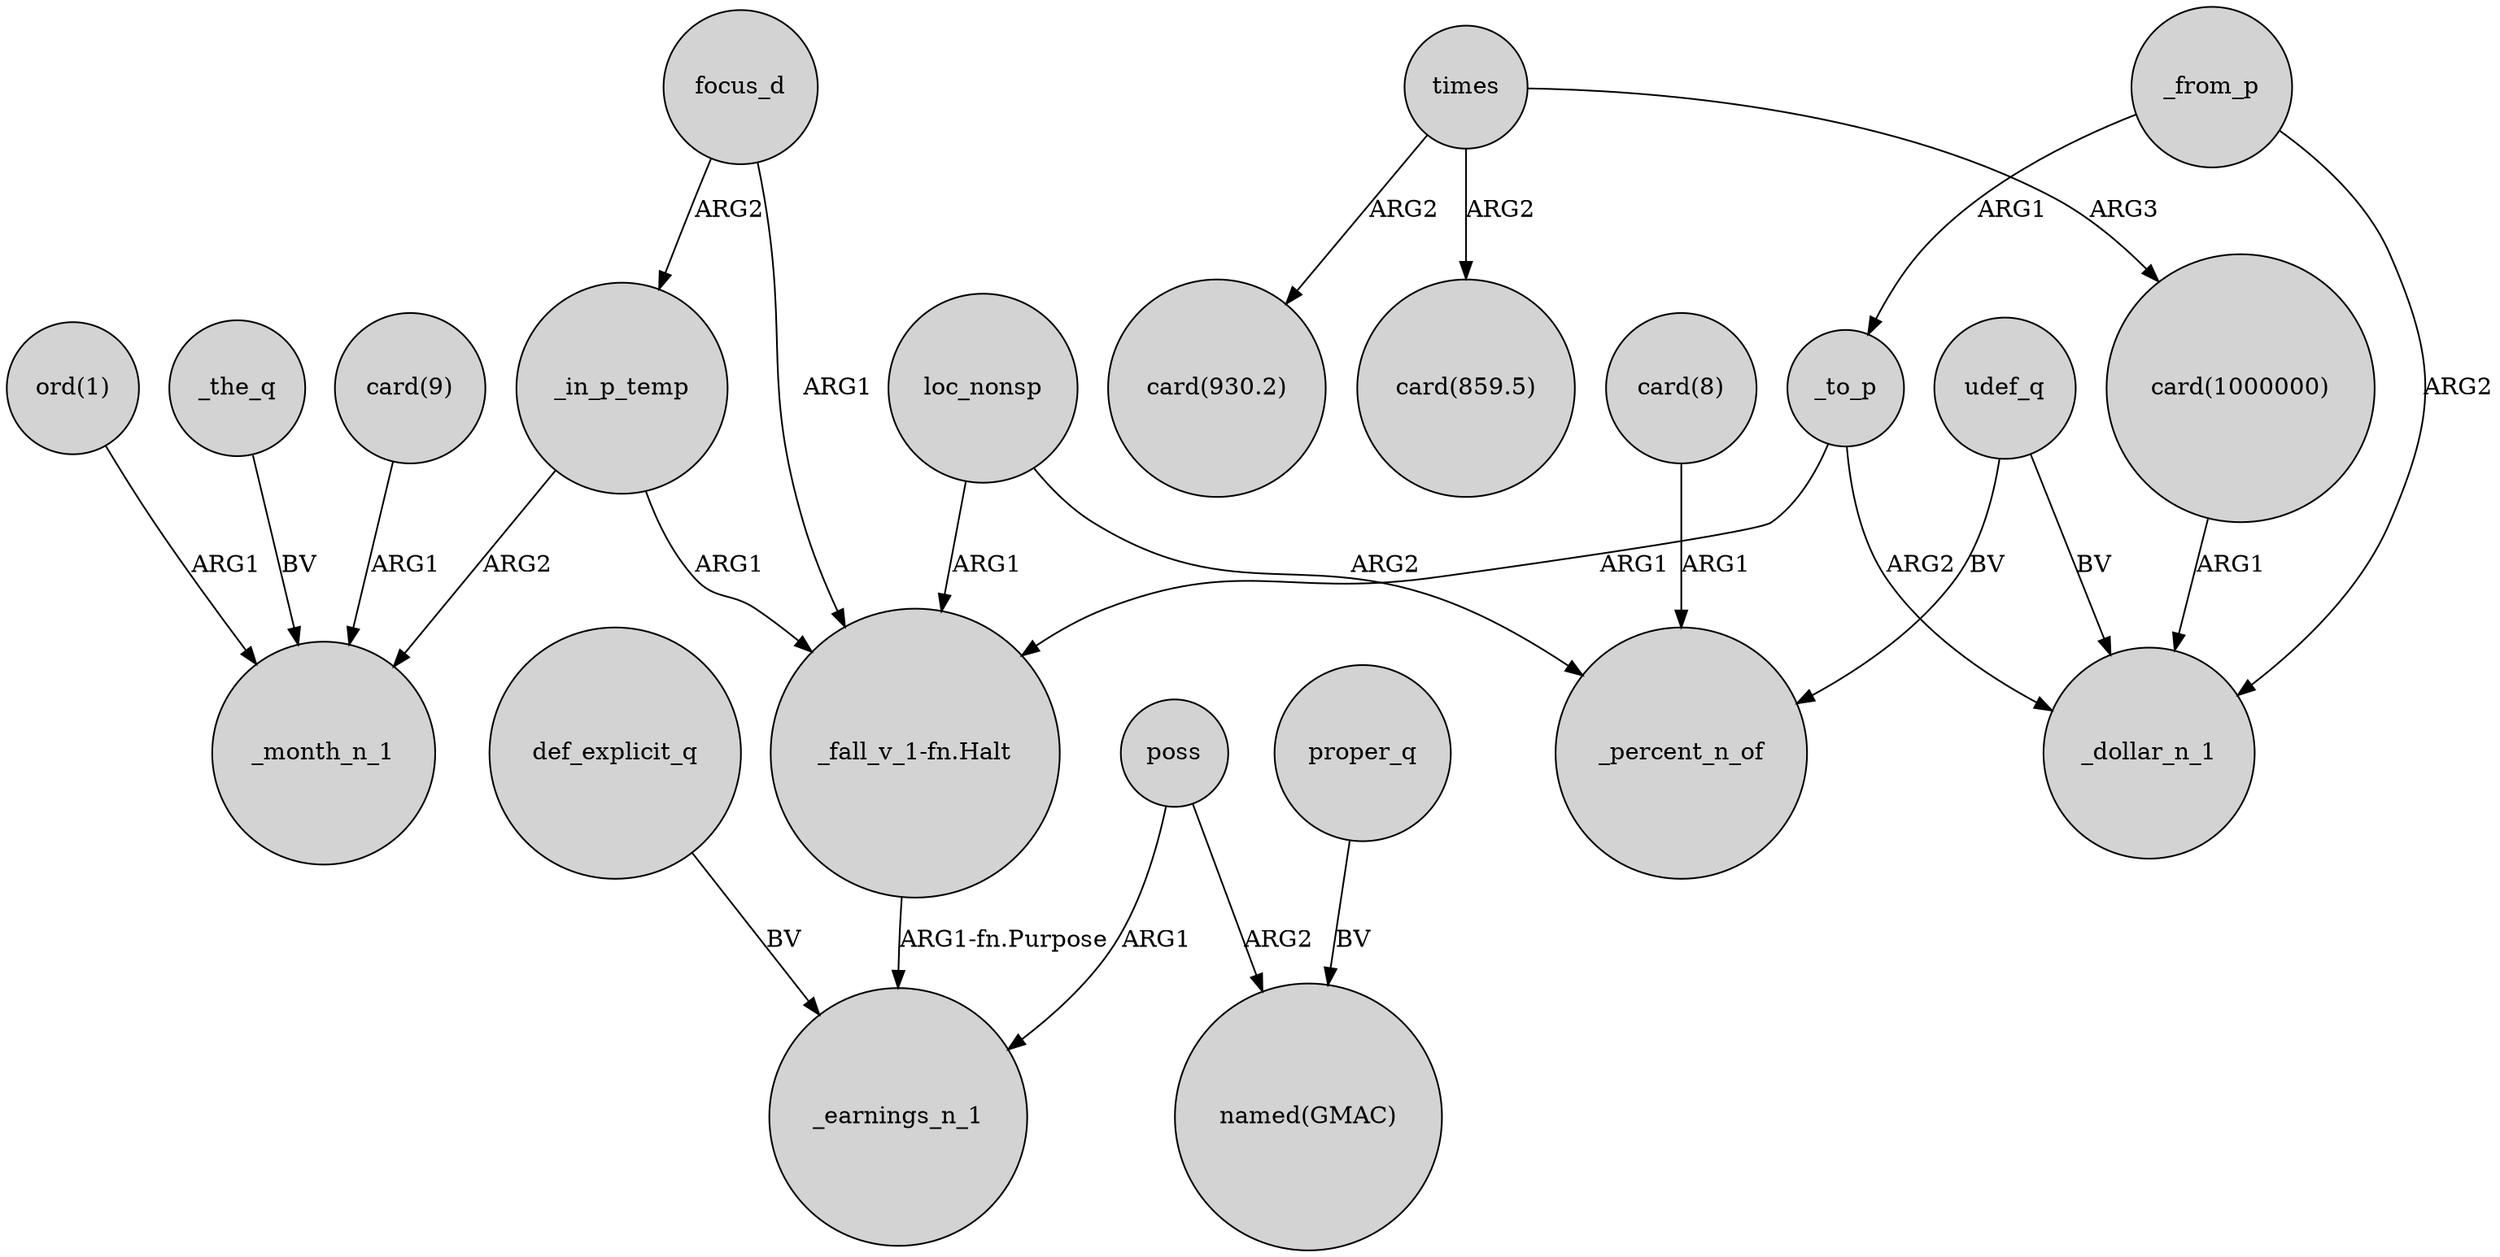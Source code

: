 digraph {
	node [shape=circle style=filled]
	"_fall_v_1-fn.Halt" -> _earnings_n_1 [label="ARG1-fn.Purpose"]
	"ord(1)" -> _month_n_1 [label=ARG1]
	_the_q -> _month_n_1 [label=BV]
	_from_p -> _dollar_n_1 [label=ARG2]
	focus_d -> "_fall_v_1-fn.Halt" [label=ARG1]
	times -> "card(1000000)" [label=ARG3]
	_to_p -> _dollar_n_1 [label=ARG2]
	"card(8)" -> _percent_n_of [label=ARG1]
	proper_q -> "named(GMAC)" [label=BV]
	loc_nonsp -> "_fall_v_1-fn.Halt" [label=ARG1]
	times -> "card(859.5)" [label=ARG2]
	udef_q -> _percent_n_of [label=BV]
	_in_p_temp -> _month_n_1 [label=ARG2]
	def_explicit_q -> _earnings_n_1 [label=BV]
	udef_q -> _dollar_n_1 [label=BV]
	poss -> _earnings_n_1 [label=ARG1]
	"card(1000000)" -> _dollar_n_1 [label=ARG1]
	_from_p -> _to_p [label=ARG1]
	_in_p_temp -> "_fall_v_1-fn.Halt" [label=ARG1]
	focus_d -> _in_p_temp [label=ARG2]
	poss -> "named(GMAC)" [label=ARG2]
	"card(9)" -> _month_n_1 [label=ARG1]
	times -> "card(930.2)" [label=ARG2]
	_to_p -> "_fall_v_1-fn.Halt" [label=ARG1]
	loc_nonsp -> _percent_n_of [label=ARG2]
}
